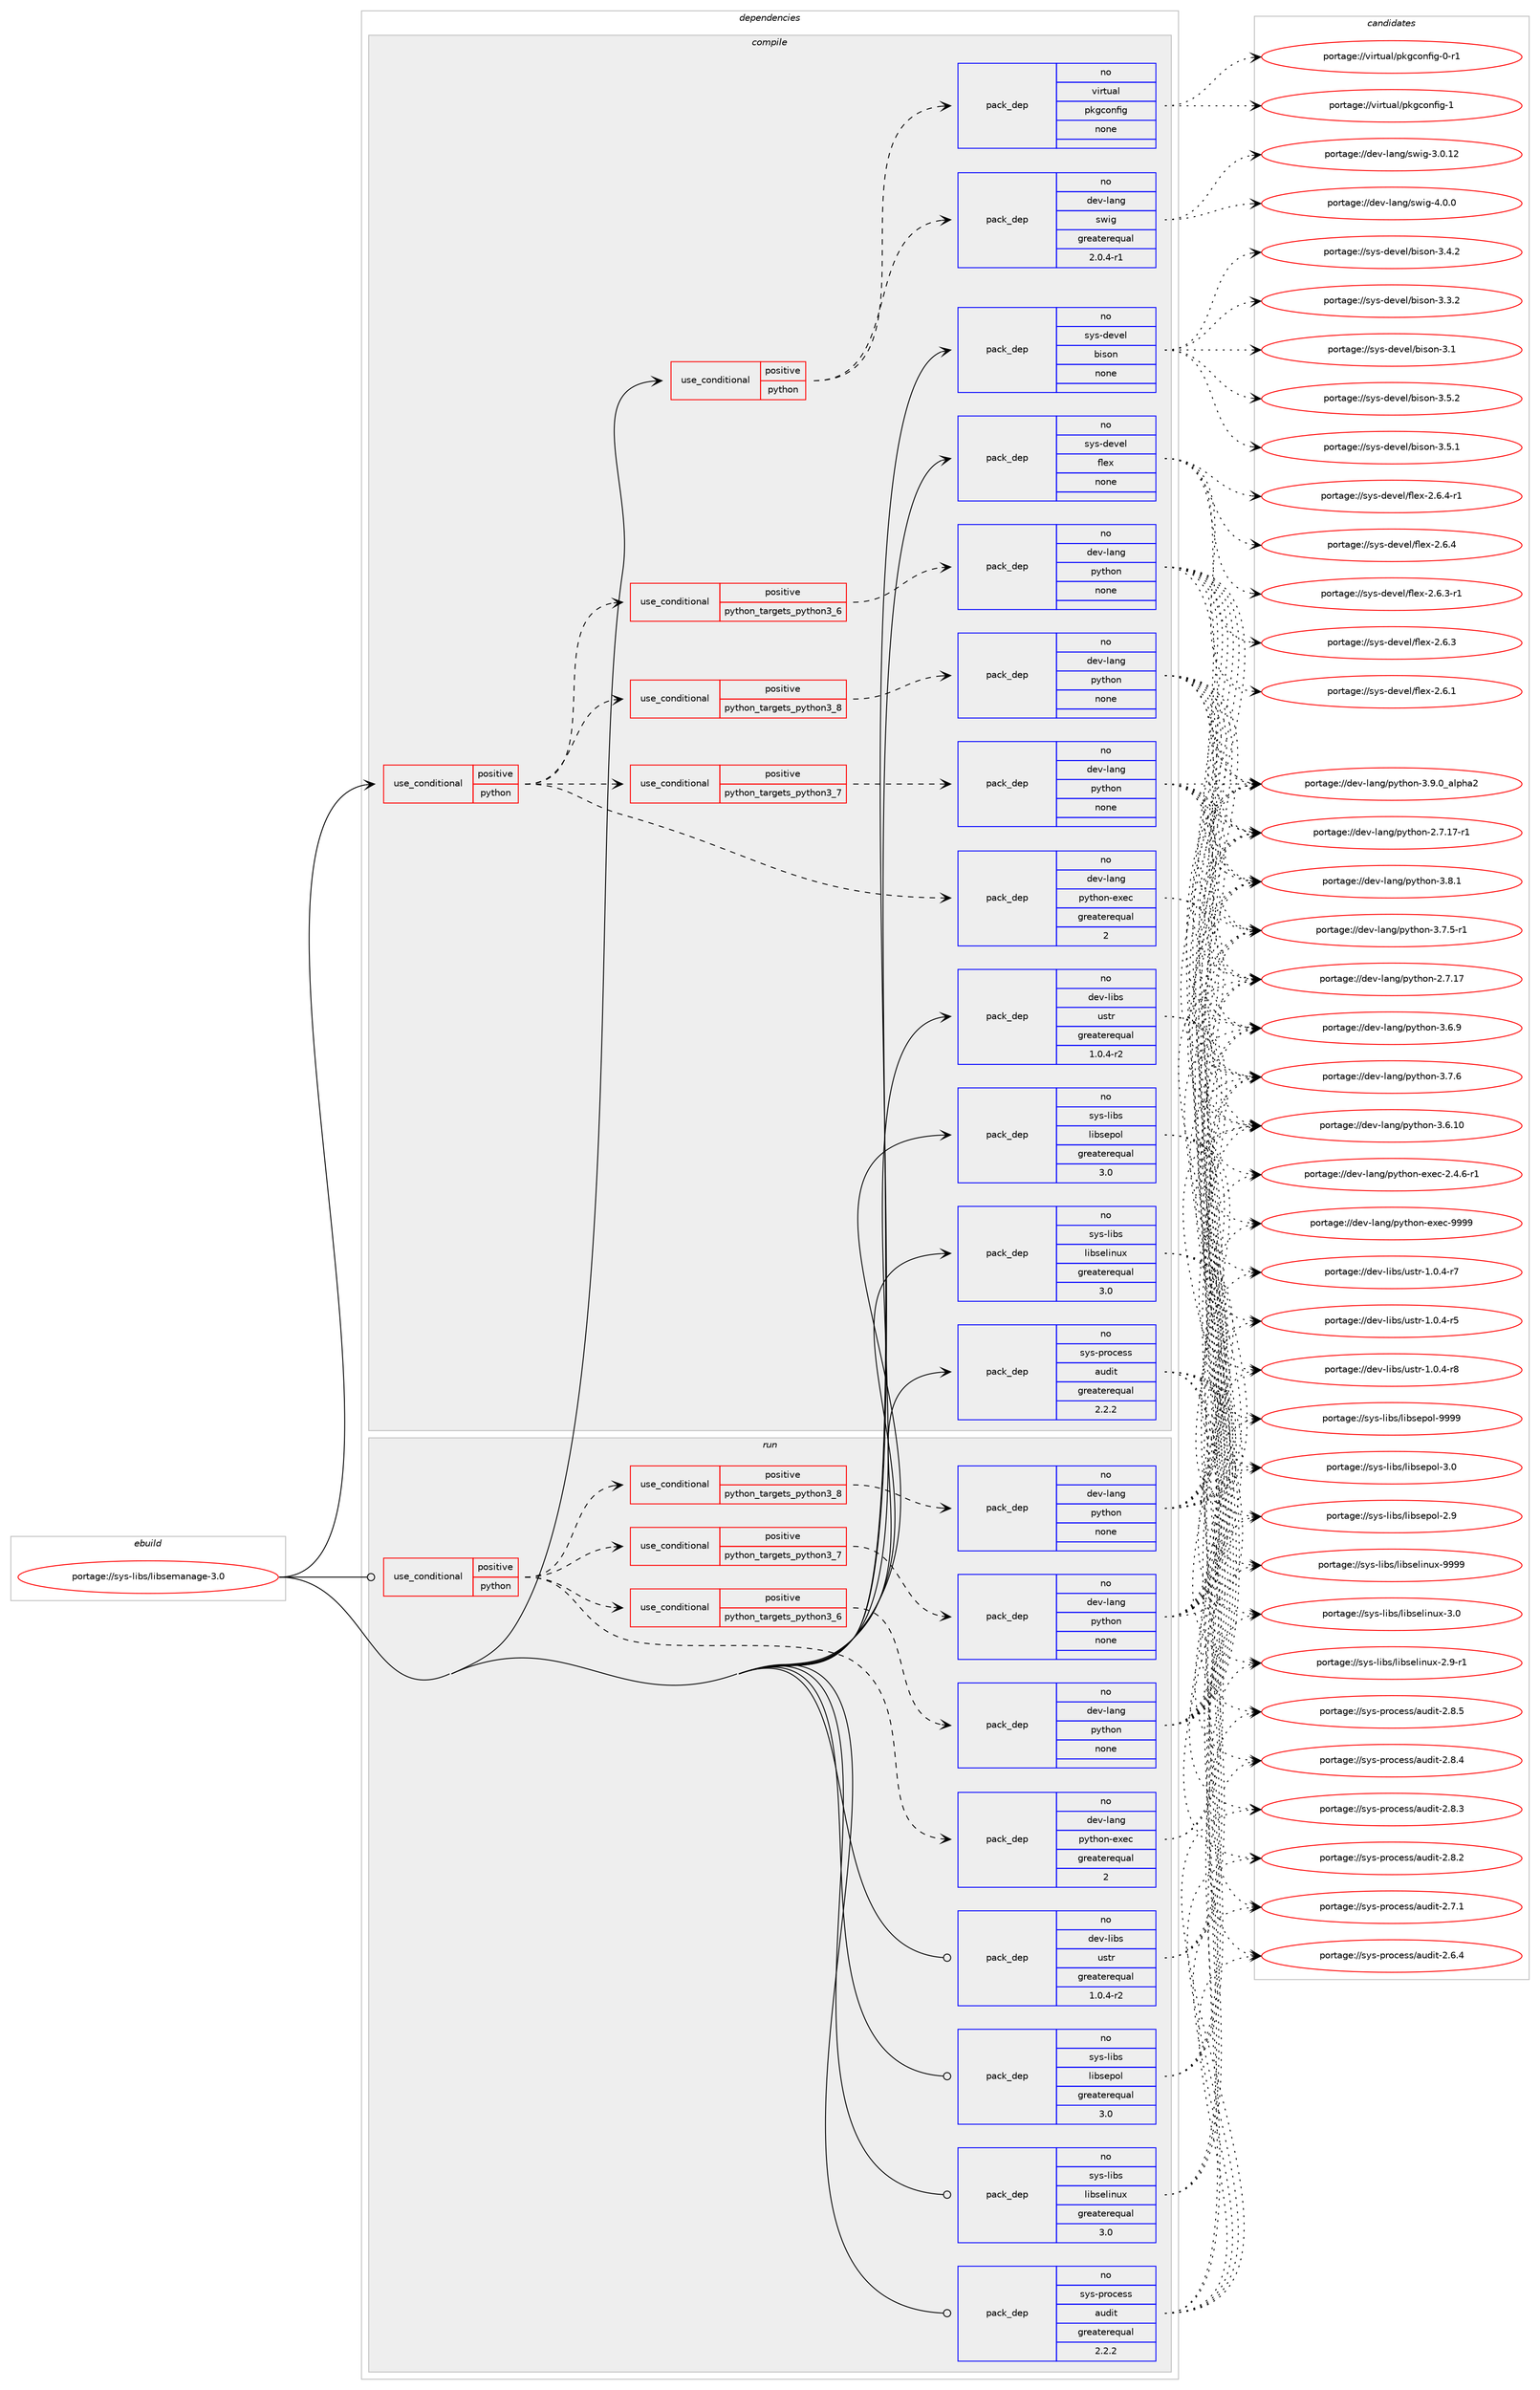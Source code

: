 digraph prolog {

# *************
# Graph options
# *************

newrank=true;
concentrate=true;
compound=true;
graph [rankdir=LR,fontname=Helvetica,fontsize=10,ranksep=1.5];#, ranksep=2.5, nodesep=0.2];
edge  [arrowhead=vee];
node  [fontname=Helvetica,fontsize=10];

# **********
# The ebuild
# **********

subgraph cluster_leftcol {
color=gray;
rank=same;
label=<<i>ebuild</i>>;
id [label="portage://sys-libs/libsemanage-3.0", color=red, width=4, href="../sys-libs/libsemanage-3.0.svg"];
}

# ****************
# The dependencies
# ****************

subgraph cluster_midcol {
color=gray;
label=<<i>dependencies</i>>;
subgraph cluster_compile {
fillcolor="#eeeeee";
style=filled;
label=<<i>compile</i>>;
subgraph cond7450 {
dependency40022 [label=<<TABLE BORDER="0" CELLBORDER="1" CELLSPACING="0" CELLPADDING="4"><TR><TD ROWSPAN="3" CELLPADDING="10">use_conditional</TD></TR><TR><TD>positive</TD></TR><TR><TD>python</TD></TR></TABLE>>, shape=none, color=red];
subgraph cond7451 {
dependency40023 [label=<<TABLE BORDER="0" CELLBORDER="1" CELLSPACING="0" CELLPADDING="4"><TR><TD ROWSPAN="3" CELLPADDING="10">use_conditional</TD></TR><TR><TD>positive</TD></TR><TR><TD>python_targets_python3_6</TD></TR></TABLE>>, shape=none, color=red];
subgraph pack31652 {
dependency40024 [label=<<TABLE BORDER="0" CELLBORDER="1" CELLSPACING="0" CELLPADDING="4" WIDTH="220"><TR><TD ROWSPAN="6" CELLPADDING="30">pack_dep</TD></TR><TR><TD WIDTH="110">no</TD></TR><TR><TD>dev-lang</TD></TR><TR><TD>python</TD></TR><TR><TD>none</TD></TR><TR><TD></TD></TR></TABLE>>, shape=none, color=blue];
}
dependency40023:e -> dependency40024:w [weight=20,style="dashed",arrowhead="vee"];
}
dependency40022:e -> dependency40023:w [weight=20,style="dashed",arrowhead="vee"];
subgraph cond7452 {
dependency40025 [label=<<TABLE BORDER="0" CELLBORDER="1" CELLSPACING="0" CELLPADDING="4"><TR><TD ROWSPAN="3" CELLPADDING="10">use_conditional</TD></TR><TR><TD>positive</TD></TR><TR><TD>python_targets_python3_7</TD></TR></TABLE>>, shape=none, color=red];
subgraph pack31653 {
dependency40026 [label=<<TABLE BORDER="0" CELLBORDER="1" CELLSPACING="0" CELLPADDING="4" WIDTH="220"><TR><TD ROWSPAN="6" CELLPADDING="30">pack_dep</TD></TR><TR><TD WIDTH="110">no</TD></TR><TR><TD>dev-lang</TD></TR><TR><TD>python</TD></TR><TR><TD>none</TD></TR><TR><TD></TD></TR></TABLE>>, shape=none, color=blue];
}
dependency40025:e -> dependency40026:w [weight=20,style="dashed",arrowhead="vee"];
}
dependency40022:e -> dependency40025:w [weight=20,style="dashed",arrowhead="vee"];
subgraph cond7453 {
dependency40027 [label=<<TABLE BORDER="0" CELLBORDER="1" CELLSPACING="0" CELLPADDING="4"><TR><TD ROWSPAN="3" CELLPADDING="10">use_conditional</TD></TR><TR><TD>positive</TD></TR><TR><TD>python_targets_python3_8</TD></TR></TABLE>>, shape=none, color=red];
subgraph pack31654 {
dependency40028 [label=<<TABLE BORDER="0" CELLBORDER="1" CELLSPACING="0" CELLPADDING="4" WIDTH="220"><TR><TD ROWSPAN="6" CELLPADDING="30">pack_dep</TD></TR><TR><TD WIDTH="110">no</TD></TR><TR><TD>dev-lang</TD></TR><TR><TD>python</TD></TR><TR><TD>none</TD></TR><TR><TD></TD></TR></TABLE>>, shape=none, color=blue];
}
dependency40027:e -> dependency40028:w [weight=20,style="dashed",arrowhead="vee"];
}
dependency40022:e -> dependency40027:w [weight=20,style="dashed",arrowhead="vee"];
subgraph pack31655 {
dependency40029 [label=<<TABLE BORDER="0" CELLBORDER="1" CELLSPACING="0" CELLPADDING="4" WIDTH="220"><TR><TD ROWSPAN="6" CELLPADDING="30">pack_dep</TD></TR><TR><TD WIDTH="110">no</TD></TR><TR><TD>dev-lang</TD></TR><TR><TD>python-exec</TD></TR><TR><TD>greaterequal</TD></TR><TR><TD>2</TD></TR></TABLE>>, shape=none, color=blue];
}
dependency40022:e -> dependency40029:w [weight=20,style="dashed",arrowhead="vee"];
}
id:e -> dependency40022:w [weight=20,style="solid",arrowhead="vee"];
subgraph cond7454 {
dependency40030 [label=<<TABLE BORDER="0" CELLBORDER="1" CELLSPACING="0" CELLPADDING="4"><TR><TD ROWSPAN="3" CELLPADDING="10">use_conditional</TD></TR><TR><TD>positive</TD></TR><TR><TD>python</TD></TR></TABLE>>, shape=none, color=red];
subgraph pack31656 {
dependency40031 [label=<<TABLE BORDER="0" CELLBORDER="1" CELLSPACING="0" CELLPADDING="4" WIDTH="220"><TR><TD ROWSPAN="6" CELLPADDING="30">pack_dep</TD></TR><TR><TD WIDTH="110">no</TD></TR><TR><TD>dev-lang</TD></TR><TR><TD>swig</TD></TR><TR><TD>greaterequal</TD></TR><TR><TD>2.0.4-r1</TD></TR></TABLE>>, shape=none, color=blue];
}
dependency40030:e -> dependency40031:w [weight=20,style="dashed",arrowhead="vee"];
subgraph pack31657 {
dependency40032 [label=<<TABLE BORDER="0" CELLBORDER="1" CELLSPACING="0" CELLPADDING="4" WIDTH="220"><TR><TD ROWSPAN="6" CELLPADDING="30">pack_dep</TD></TR><TR><TD WIDTH="110">no</TD></TR><TR><TD>virtual</TD></TR><TR><TD>pkgconfig</TD></TR><TR><TD>none</TD></TR><TR><TD></TD></TR></TABLE>>, shape=none, color=blue];
}
dependency40030:e -> dependency40032:w [weight=20,style="dashed",arrowhead="vee"];
}
id:e -> dependency40030:w [weight=20,style="solid",arrowhead="vee"];
subgraph pack31658 {
dependency40033 [label=<<TABLE BORDER="0" CELLBORDER="1" CELLSPACING="0" CELLPADDING="4" WIDTH="220"><TR><TD ROWSPAN="6" CELLPADDING="30">pack_dep</TD></TR><TR><TD WIDTH="110">no</TD></TR><TR><TD>dev-libs</TD></TR><TR><TD>ustr</TD></TR><TR><TD>greaterequal</TD></TR><TR><TD>1.0.4-r2</TD></TR></TABLE>>, shape=none, color=blue];
}
id:e -> dependency40033:w [weight=20,style="solid",arrowhead="vee"];
subgraph pack31659 {
dependency40034 [label=<<TABLE BORDER="0" CELLBORDER="1" CELLSPACING="0" CELLPADDING="4" WIDTH="220"><TR><TD ROWSPAN="6" CELLPADDING="30">pack_dep</TD></TR><TR><TD WIDTH="110">no</TD></TR><TR><TD>sys-devel</TD></TR><TR><TD>bison</TD></TR><TR><TD>none</TD></TR><TR><TD></TD></TR></TABLE>>, shape=none, color=blue];
}
id:e -> dependency40034:w [weight=20,style="solid",arrowhead="vee"];
subgraph pack31660 {
dependency40035 [label=<<TABLE BORDER="0" CELLBORDER="1" CELLSPACING="0" CELLPADDING="4" WIDTH="220"><TR><TD ROWSPAN="6" CELLPADDING="30">pack_dep</TD></TR><TR><TD WIDTH="110">no</TD></TR><TR><TD>sys-devel</TD></TR><TR><TD>flex</TD></TR><TR><TD>none</TD></TR><TR><TD></TD></TR></TABLE>>, shape=none, color=blue];
}
id:e -> dependency40035:w [weight=20,style="solid",arrowhead="vee"];
subgraph pack31661 {
dependency40036 [label=<<TABLE BORDER="0" CELLBORDER="1" CELLSPACING="0" CELLPADDING="4" WIDTH="220"><TR><TD ROWSPAN="6" CELLPADDING="30">pack_dep</TD></TR><TR><TD WIDTH="110">no</TD></TR><TR><TD>sys-libs</TD></TR><TR><TD>libselinux</TD></TR><TR><TD>greaterequal</TD></TR><TR><TD>3.0</TD></TR></TABLE>>, shape=none, color=blue];
}
id:e -> dependency40036:w [weight=20,style="solid",arrowhead="vee"];
subgraph pack31662 {
dependency40037 [label=<<TABLE BORDER="0" CELLBORDER="1" CELLSPACING="0" CELLPADDING="4" WIDTH="220"><TR><TD ROWSPAN="6" CELLPADDING="30">pack_dep</TD></TR><TR><TD WIDTH="110">no</TD></TR><TR><TD>sys-libs</TD></TR><TR><TD>libsepol</TD></TR><TR><TD>greaterequal</TD></TR><TR><TD>3.0</TD></TR></TABLE>>, shape=none, color=blue];
}
id:e -> dependency40037:w [weight=20,style="solid",arrowhead="vee"];
subgraph pack31663 {
dependency40038 [label=<<TABLE BORDER="0" CELLBORDER="1" CELLSPACING="0" CELLPADDING="4" WIDTH="220"><TR><TD ROWSPAN="6" CELLPADDING="30">pack_dep</TD></TR><TR><TD WIDTH="110">no</TD></TR><TR><TD>sys-process</TD></TR><TR><TD>audit</TD></TR><TR><TD>greaterequal</TD></TR><TR><TD>2.2.2</TD></TR></TABLE>>, shape=none, color=blue];
}
id:e -> dependency40038:w [weight=20,style="solid",arrowhead="vee"];
}
subgraph cluster_compileandrun {
fillcolor="#eeeeee";
style=filled;
label=<<i>compile and run</i>>;
}
subgraph cluster_run {
fillcolor="#eeeeee";
style=filled;
label=<<i>run</i>>;
subgraph cond7455 {
dependency40039 [label=<<TABLE BORDER="0" CELLBORDER="1" CELLSPACING="0" CELLPADDING="4"><TR><TD ROWSPAN="3" CELLPADDING="10">use_conditional</TD></TR><TR><TD>positive</TD></TR><TR><TD>python</TD></TR></TABLE>>, shape=none, color=red];
subgraph cond7456 {
dependency40040 [label=<<TABLE BORDER="0" CELLBORDER="1" CELLSPACING="0" CELLPADDING="4"><TR><TD ROWSPAN="3" CELLPADDING="10">use_conditional</TD></TR><TR><TD>positive</TD></TR><TR><TD>python_targets_python3_6</TD></TR></TABLE>>, shape=none, color=red];
subgraph pack31664 {
dependency40041 [label=<<TABLE BORDER="0" CELLBORDER="1" CELLSPACING="0" CELLPADDING="4" WIDTH="220"><TR><TD ROWSPAN="6" CELLPADDING="30">pack_dep</TD></TR><TR><TD WIDTH="110">no</TD></TR><TR><TD>dev-lang</TD></TR><TR><TD>python</TD></TR><TR><TD>none</TD></TR><TR><TD></TD></TR></TABLE>>, shape=none, color=blue];
}
dependency40040:e -> dependency40041:w [weight=20,style="dashed",arrowhead="vee"];
}
dependency40039:e -> dependency40040:w [weight=20,style="dashed",arrowhead="vee"];
subgraph cond7457 {
dependency40042 [label=<<TABLE BORDER="0" CELLBORDER="1" CELLSPACING="0" CELLPADDING="4"><TR><TD ROWSPAN="3" CELLPADDING="10">use_conditional</TD></TR><TR><TD>positive</TD></TR><TR><TD>python_targets_python3_7</TD></TR></TABLE>>, shape=none, color=red];
subgraph pack31665 {
dependency40043 [label=<<TABLE BORDER="0" CELLBORDER="1" CELLSPACING="0" CELLPADDING="4" WIDTH="220"><TR><TD ROWSPAN="6" CELLPADDING="30">pack_dep</TD></TR><TR><TD WIDTH="110">no</TD></TR><TR><TD>dev-lang</TD></TR><TR><TD>python</TD></TR><TR><TD>none</TD></TR><TR><TD></TD></TR></TABLE>>, shape=none, color=blue];
}
dependency40042:e -> dependency40043:w [weight=20,style="dashed",arrowhead="vee"];
}
dependency40039:e -> dependency40042:w [weight=20,style="dashed",arrowhead="vee"];
subgraph cond7458 {
dependency40044 [label=<<TABLE BORDER="0" CELLBORDER="1" CELLSPACING="0" CELLPADDING="4"><TR><TD ROWSPAN="3" CELLPADDING="10">use_conditional</TD></TR><TR><TD>positive</TD></TR><TR><TD>python_targets_python3_8</TD></TR></TABLE>>, shape=none, color=red];
subgraph pack31666 {
dependency40045 [label=<<TABLE BORDER="0" CELLBORDER="1" CELLSPACING="0" CELLPADDING="4" WIDTH="220"><TR><TD ROWSPAN="6" CELLPADDING="30">pack_dep</TD></TR><TR><TD WIDTH="110">no</TD></TR><TR><TD>dev-lang</TD></TR><TR><TD>python</TD></TR><TR><TD>none</TD></TR><TR><TD></TD></TR></TABLE>>, shape=none, color=blue];
}
dependency40044:e -> dependency40045:w [weight=20,style="dashed",arrowhead="vee"];
}
dependency40039:e -> dependency40044:w [weight=20,style="dashed",arrowhead="vee"];
subgraph pack31667 {
dependency40046 [label=<<TABLE BORDER="0" CELLBORDER="1" CELLSPACING="0" CELLPADDING="4" WIDTH="220"><TR><TD ROWSPAN="6" CELLPADDING="30">pack_dep</TD></TR><TR><TD WIDTH="110">no</TD></TR><TR><TD>dev-lang</TD></TR><TR><TD>python-exec</TD></TR><TR><TD>greaterequal</TD></TR><TR><TD>2</TD></TR></TABLE>>, shape=none, color=blue];
}
dependency40039:e -> dependency40046:w [weight=20,style="dashed",arrowhead="vee"];
}
id:e -> dependency40039:w [weight=20,style="solid",arrowhead="odot"];
subgraph pack31668 {
dependency40047 [label=<<TABLE BORDER="0" CELLBORDER="1" CELLSPACING="0" CELLPADDING="4" WIDTH="220"><TR><TD ROWSPAN="6" CELLPADDING="30">pack_dep</TD></TR><TR><TD WIDTH="110">no</TD></TR><TR><TD>dev-libs</TD></TR><TR><TD>ustr</TD></TR><TR><TD>greaterequal</TD></TR><TR><TD>1.0.4-r2</TD></TR></TABLE>>, shape=none, color=blue];
}
id:e -> dependency40047:w [weight=20,style="solid",arrowhead="odot"];
subgraph pack31669 {
dependency40048 [label=<<TABLE BORDER="0" CELLBORDER="1" CELLSPACING="0" CELLPADDING="4" WIDTH="220"><TR><TD ROWSPAN="6" CELLPADDING="30">pack_dep</TD></TR><TR><TD WIDTH="110">no</TD></TR><TR><TD>sys-libs</TD></TR><TR><TD>libselinux</TD></TR><TR><TD>greaterequal</TD></TR><TR><TD>3.0</TD></TR></TABLE>>, shape=none, color=blue];
}
id:e -> dependency40048:w [weight=20,style="solid",arrowhead="odot"];
subgraph pack31670 {
dependency40049 [label=<<TABLE BORDER="0" CELLBORDER="1" CELLSPACING="0" CELLPADDING="4" WIDTH="220"><TR><TD ROWSPAN="6" CELLPADDING="30">pack_dep</TD></TR><TR><TD WIDTH="110">no</TD></TR><TR><TD>sys-libs</TD></TR><TR><TD>libsepol</TD></TR><TR><TD>greaterequal</TD></TR><TR><TD>3.0</TD></TR></TABLE>>, shape=none, color=blue];
}
id:e -> dependency40049:w [weight=20,style="solid",arrowhead="odot"];
subgraph pack31671 {
dependency40050 [label=<<TABLE BORDER="0" CELLBORDER="1" CELLSPACING="0" CELLPADDING="4" WIDTH="220"><TR><TD ROWSPAN="6" CELLPADDING="30">pack_dep</TD></TR><TR><TD WIDTH="110">no</TD></TR><TR><TD>sys-process</TD></TR><TR><TD>audit</TD></TR><TR><TD>greaterequal</TD></TR><TR><TD>2.2.2</TD></TR></TABLE>>, shape=none, color=blue];
}
id:e -> dependency40050:w [weight=20,style="solid",arrowhead="odot"];
}
}

# **************
# The candidates
# **************

subgraph cluster_choices {
rank=same;
color=gray;
label=<<i>candidates</i>>;

subgraph choice31652 {
color=black;
nodesep=1;
choice10010111845108971101034711212111610411111045514657464895971081121049750 [label="portage://dev-lang/python-3.9.0_alpha2", color=red, width=4,href="../dev-lang/python-3.9.0_alpha2.svg"];
choice100101118451089711010347112121116104111110455146564649 [label="portage://dev-lang/python-3.8.1", color=red, width=4,href="../dev-lang/python-3.8.1.svg"];
choice100101118451089711010347112121116104111110455146554654 [label="portage://dev-lang/python-3.7.6", color=red, width=4,href="../dev-lang/python-3.7.6.svg"];
choice1001011184510897110103471121211161041111104551465546534511449 [label="portage://dev-lang/python-3.7.5-r1", color=red, width=4,href="../dev-lang/python-3.7.5-r1.svg"];
choice100101118451089711010347112121116104111110455146544657 [label="portage://dev-lang/python-3.6.9", color=red, width=4,href="../dev-lang/python-3.6.9.svg"];
choice10010111845108971101034711212111610411111045514654464948 [label="portage://dev-lang/python-3.6.10", color=red, width=4,href="../dev-lang/python-3.6.10.svg"];
choice100101118451089711010347112121116104111110455046554649554511449 [label="portage://dev-lang/python-2.7.17-r1", color=red, width=4,href="../dev-lang/python-2.7.17-r1.svg"];
choice10010111845108971101034711212111610411111045504655464955 [label="portage://dev-lang/python-2.7.17", color=red, width=4,href="../dev-lang/python-2.7.17.svg"];
dependency40024:e -> choice10010111845108971101034711212111610411111045514657464895971081121049750:w [style=dotted,weight="100"];
dependency40024:e -> choice100101118451089711010347112121116104111110455146564649:w [style=dotted,weight="100"];
dependency40024:e -> choice100101118451089711010347112121116104111110455146554654:w [style=dotted,weight="100"];
dependency40024:e -> choice1001011184510897110103471121211161041111104551465546534511449:w [style=dotted,weight="100"];
dependency40024:e -> choice100101118451089711010347112121116104111110455146544657:w [style=dotted,weight="100"];
dependency40024:e -> choice10010111845108971101034711212111610411111045514654464948:w [style=dotted,weight="100"];
dependency40024:e -> choice100101118451089711010347112121116104111110455046554649554511449:w [style=dotted,weight="100"];
dependency40024:e -> choice10010111845108971101034711212111610411111045504655464955:w [style=dotted,weight="100"];
}
subgraph choice31653 {
color=black;
nodesep=1;
choice10010111845108971101034711212111610411111045514657464895971081121049750 [label="portage://dev-lang/python-3.9.0_alpha2", color=red, width=4,href="../dev-lang/python-3.9.0_alpha2.svg"];
choice100101118451089711010347112121116104111110455146564649 [label="portage://dev-lang/python-3.8.1", color=red, width=4,href="../dev-lang/python-3.8.1.svg"];
choice100101118451089711010347112121116104111110455146554654 [label="portage://dev-lang/python-3.7.6", color=red, width=4,href="../dev-lang/python-3.7.6.svg"];
choice1001011184510897110103471121211161041111104551465546534511449 [label="portage://dev-lang/python-3.7.5-r1", color=red, width=4,href="../dev-lang/python-3.7.5-r1.svg"];
choice100101118451089711010347112121116104111110455146544657 [label="portage://dev-lang/python-3.6.9", color=red, width=4,href="../dev-lang/python-3.6.9.svg"];
choice10010111845108971101034711212111610411111045514654464948 [label="portage://dev-lang/python-3.6.10", color=red, width=4,href="../dev-lang/python-3.6.10.svg"];
choice100101118451089711010347112121116104111110455046554649554511449 [label="portage://dev-lang/python-2.7.17-r1", color=red, width=4,href="../dev-lang/python-2.7.17-r1.svg"];
choice10010111845108971101034711212111610411111045504655464955 [label="portage://dev-lang/python-2.7.17", color=red, width=4,href="../dev-lang/python-2.7.17.svg"];
dependency40026:e -> choice10010111845108971101034711212111610411111045514657464895971081121049750:w [style=dotted,weight="100"];
dependency40026:e -> choice100101118451089711010347112121116104111110455146564649:w [style=dotted,weight="100"];
dependency40026:e -> choice100101118451089711010347112121116104111110455146554654:w [style=dotted,weight="100"];
dependency40026:e -> choice1001011184510897110103471121211161041111104551465546534511449:w [style=dotted,weight="100"];
dependency40026:e -> choice100101118451089711010347112121116104111110455146544657:w [style=dotted,weight="100"];
dependency40026:e -> choice10010111845108971101034711212111610411111045514654464948:w [style=dotted,weight="100"];
dependency40026:e -> choice100101118451089711010347112121116104111110455046554649554511449:w [style=dotted,weight="100"];
dependency40026:e -> choice10010111845108971101034711212111610411111045504655464955:w [style=dotted,weight="100"];
}
subgraph choice31654 {
color=black;
nodesep=1;
choice10010111845108971101034711212111610411111045514657464895971081121049750 [label="portage://dev-lang/python-3.9.0_alpha2", color=red, width=4,href="../dev-lang/python-3.9.0_alpha2.svg"];
choice100101118451089711010347112121116104111110455146564649 [label="portage://dev-lang/python-3.8.1", color=red, width=4,href="../dev-lang/python-3.8.1.svg"];
choice100101118451089711010347112121116104111110455146554654 [label="portage://dev-lang/python-3.7.6", color=red, width=4,href="../dev-lang/python-3.7.6.svg"];
choice1001011184510897110103471121211161041111104551465546534511449 [label="portage://dev-lang/python-3.7.5-r1", color=red, width=4,href="../dev-lang/python-3.7.5-r1.svg"];
choice100101118451089711010347112121116104111110455146544657 [label="portage://dev-lang/python-3.6.9", color=red, width=4,href="../dev-lang/python-3.6.9.svg"];
choice10010111845108971101034711212111610411111045514654464948 [label="portage://dev-lang/python-3.6.10", color=red, width=4,href="../dev-lang/python-3.6.10.svg"];
choice100101118451089711010347112121116104111110455046554649554511449 [label="portage://dev-lang/python-2.7.17-r1", color=red, width=4,href="../dev-lang/python-2.7.17-r1.svg"];
choice10010111845108971101034711212111610411111045504655464955 [label="portage://dev-lang/python-2.7.17", color=red, width=4,href="../dev-lang/python-2.7.17.svg"];
dependency40028:e -> choice10010111845108971101034711212111610411111045514657464895971081121049750:w [style=dotted,weight="100"];
dependency40028:e -> choice100101118451089711010347112121116104111110455146564649:w [style=dotted,weight="100"];
dependency40028:e -> choice100101118451089711010347112121116104111110455146554654:w [style=dotted,weight="100"];
dependency40028:e -> choice1001011184510897110103471121211161041111104551465546534511449:w [style=dotted,weight="100"];
dependency40028:e -> choice100101118451089711010347112121116104111110455146544657:w [style=dotted,weight="100"];
dependency40028:e -> choice10010111845108971101034711212111610411111045514654464948:w [style=dotted,weight="100"];
dependency40028:e -> choice100101118451089711010347112121116104111110455046554649554511449:w [style=dotted,weight="100"];
dependency40028:e -> choice10010111845108971101034711212111610411111045504655464955:w [style=dotted,weight="100"];
}
subgraph choice31655 {
color=black;
nodesep=1;
choice10010111845108971101034711212111610411111045101120101994557575757 [label="portage://dev-lang/python-exec-9999", color=red, width=4,href="../dev-lang/python-exec-9999.svg"];
choice10010111845108971101034711212111610411111045101120101994550465246544511449 [label="portage://dev-lang/python-exec-2.4.6-r1", color=red, width=4,href="../dev-lang/python-exec-2.4.6-r1.svg"];
dependency40029:e -> choice10010111845108971101034711212111610411111045101120101994557575757:w [style=dotted,weight="100"];
dependency40029:e -> choice10010111845108971101034711212111610411111045101120101994550465246544511449:w [style=dotted,weight="100"];
}
subgraph choice31656 {
color=black;
nodesep=1;
choice100101118451089711010347115119105103455246484648 [label="portage://dev-lang/swig-4.0.0", color=red, width=4,href="../dev-lang/swig-4.0.0.svg"];
choice10010111845108971101034711511910510345514648464950 [label="portage://dev-lang/swig-3.0.12", color=red, width=4,href="../dev-lang/swig-3.0.12.svg"];
dependency40031:e -> choice100101118451089711010347115119105103455246484648:w [style=dotted,weight="100"];
dependency40031:e -> choice10010111845108971101034711511910510345514648464950:w [style=dotted,weight="100"];
}
subgraph choice31657 {
color=black;
nodesep=1;
choice1181051141161179710847112107103991111101021051034549 [label="portage://virtual/pkgconfig-1", color=red, width=4,href="../virtual/pkgconfig-1.svg"];
choice11810511411611797108471121071039911111010210510345484511449 [label="portage://virtual/pkgconfig-0-r1", color=red, width=4,href="../virtual/pkgconfig-0-r1.svg"];
dependency40032:e -> choice1181051141161179710847112107103991111101021051034549:w [style=dotted,weight="100"];
dependency40032:e -> choice11810511411611797108471121071039911111010210510345484511449:w [style=dotted,weight="100"];
}
subgraph choice31658 {
color=black;
nodesep=1;
choice1001011184510810598115471171151161144549464846524511456 [label="portage://dev-libs/ustr-1.0.4-r8", color=red, width=4,href="../dev-libs/ustr-1.0.4-r8.svg"];
choice1001011184510810598115471171151161144549464846524511455 [label="portage://dev-libs/ustr-1.0.4-r7", color=red, width=4,href="../dev-libs/ustr-1.0.4-r7.svg"];
choice1001011184510810598115471171151161144549464846524511453 [label="portage://dev-libs/ustr-1.0.4-r5", color=red, width=4,href="../dev-libs/ustr-1.0.4-r5.svg"];
dependency40033:e -> choice1001011184510810598115471171151161144549464846524511456:w [style=dotted,weight="100"];
dependency40033:e -> choice1001011184510810598115471171151161144549464846524511455:w [style=dotted,weight="100"];
dependency40033:e -> choice1001011184510810598115471171151161144549464846524511453:w [style=dotted,weight="100"];
}
subgraph choice31659 {
color=black;
nodesep=1;
choice115121115451001011181011084798105115111110455146534650 [label="portage://sys-devel/bison-3.5.2", color=red, width=4,href="../sys-devel/bison-3.5.2.svg"];
choice115121115451001011181011084798105115111110455146534649 [label="portage://sys-devel/bison-3.5.1", color=red, width=4,href="../sys-devel/bison-3.5.1.svg"];
choice115121115451001011181011084798105115111110455146524650 [label="portage://sys-devel/bison-3.4.2", color=red, width=4,href="../sys-devel/bison-3.4.2.svg"];
choice115121115451001011181011084798105115111110455146514650 [label="portage://sys-devel/bison-3.3.2", color=red, width=4,href="../sys-devel/bison-3.3.2.svg"];
choice11512111545100101118101108479810511511111045514649 [label="portage://sys-devel/bison-3.1", color=red, width=4,href="../sys-devel/bison-3.1.svg"];
dependency40034:e -> choice115121115451001011181011084798105115111110455146534650:w [style=dotted,weight="100"];
dependency40034:e -> choice115121115451001011181011084798105115111110455146534649:w [style=dotted,weight="100"];
dependency40034:e -> choice115121115451001011181011084798105115111110455146524650:w [style=dotted,weight="100"];
dependency40034:e -> choice115121115451001011181011084798105115111110455146514650:w [style=dotted,weight="100"];
dependency40034:e -> choice11512111545100101118101108479810511511111045514649:w [style=dotted,weight="100"];
}
subgraph choice31660 {
color=black;
nodesep=1;
choice11512111545100101118101108471021081011204550465446524511449 [label="portage://sys-devel/flex-2.6.4-r1", color=red, width=4,href="../sys-devel/flex-2.6.4-r1.svg"];
choice1151211154510010111810110847102108101120455046544652 [label="portage://sys-devel/flex-2.6.4", color=red, width=4,href="../sys-devel/flex-2.6.4.svg"];
choice11512111545100101118101108471021081011204550465446514511449 [label="portage://sys-devel/flex-2.6.3-r1", color=red, width=4,href="../sys-devel/flex-2.6.3-r1.svg"];
choice1151211154510010111810110847102108101120455046544651 [label="portage://sys-devel/flex-2.6.3", color=red, width=4,href="../sys-devel/flex-2.6.3.svg"];
choice1151211154510010111810110847102108101120455046544649 [label="portage://sys-devel/flex-2.6.1", color=red, width=4,href="../sys-devel/flex-2.6.1.svg"];
dependency40035:e -> choice11512111545100101118101108471021081011204550465446524511449:w [style=dotted,weight="100"];
dependency40035:e -> choice1151211154510010111810110847102108101120455046544652:w [style=dotted,weight="100"];
dependency40035:e -> choice11512111545100101118101108471021081011204550465446514511449:w [style=dotted,weight="100"];
dependency40035:e -> choice1151211154510010111810110847102108101120455046544651:w [style=dotted,weight="100"];
dependency40035:e -> choice1151211154510010111810110847102108101120455046544649:w [style=dotted,weight="100"];
}
subgraph choice31661 {
color=black;
nodesep=1;
choice115121115451081059811547108105981151011081051101171204557575757 [label="portage://sys-libs/libselinux-9999", color=red, width=4,href="../sys-libs/libselinux-9999.svg"];
choice1151211154510810598115471081059811510110810511011712045514648 [label="portage://sys-libs/libselinux-3.0", color=red, width=4,href="../sys-libs/libselinux-3.0.svg"];
choice11512111545108105981154710810598115101108105110117120455046574511449 [label="portage://sys-libs/libselinux-2.9-r1", color=red, width=4,href="../sys-libs/libselinux-2.9-r1.svg"];
dependency40036:e -> choice115121115451081059811547108105981151011081051101171204557575757:w [style=dotted,weight="100"];
dependency40036:e -> choice1151211154510810598115471081059811510110810511011712045514648:w [style=dotted,weight="100"];
dependency40036:e -> choice11512111545108105981154710810598115101108105110117120455046574511449:w [style=dotted,weight="100"];
}
subgraph choice31662 {
color=black;
nodesep=1;
choice115121115451081059811547108105981151011121111084557575757 [label="portage://sys-libs/libsepol-9999", color=red, width=4,href="../sys-libs/libsepol-9999.svg"];
choice1151211154510810598115471081059811510111211110845514648 [label="portage://sys-libs/libsepol-3.0", color=red, width=4,href="../sys-libs/libsepol-3.0.svg"];
choice1151211154510810598115471081059811510111211110845504657 [label="portage://sys-libs/libsepol-2.9", color=red, width=4,href="../sys-libs/libsepol-2.9.svg"];
dependency40037:e -> choice115121115451081059811547108105981151011121111084557575757:w [style=dotted,weight="100"];
dependency40037:e -> choice1151211154510810598115471081059811510111211110845514648:w [style=dotted,weight="100"];
dependency40037:e -> choice1151211154510810598115471081059811510111211110845504657:w [style=dotted,weight="100"];
}
subgraph choice31663 {
color=black;
nodesep=1;
choice11512111545112114111991011151154797117100105116455046564653 [label="portage://sys-process/audit-2.8.5", color=red, width=4,href="../sys-process/audit-2.8.5.svg"];
choice11512111545112114111991011151154797117100105116455046564652 [label="portage://sys-process/audit-2.8.4", color=red, width=4,href="../sys-process/audit-2.8.4.svg"];
choice11512111545112114111991011151154797117100105116455046564651 [label="portage://sys-process/audit-2.8.3", color=red, width=4,href="../sys-process/audit-2.8.3.svg"];
choice11512111545112114111991011151154797117100105116455046564650 [label="portage://sys-process/audit-2.8.2", color=red, width=4,href="../sys-process/audit-2.8.2.svg"];
choice11512111545112114111991011151154797117100105116455046554649 [label="portage://sys-process/audit-2.7.1", color=red, width=4,href="../sys-process/audit-2.7.1.svg"];
choice11512111545112114111991011151154797117100105116455046544652 [label="portage://sys-process/audit-2.6.4", color=red, width=4,href="../sys-process/audit-2.6.4.svg"];
dependency40038:e -> choice11512111545112114111991011151154797117100105116455046564653:w [style=dotted,weight="100"];
dependency40038:e -> choice11512111545112114111991011151154797117100105116455046564652:w [style=dotted,weight="100"];
dependency40038:e -> choice11512111545112114111991011151154797117100105116455046564651:w [style=dotted,weight="100"];
dependency40038:e -> choice11512111545112114111991011151154797117100105116455046564650:w [style=dotted,weight="100"];
dependency40038:e -> choice11512111545112114111991011151154797117100105116455046554649:w [style=dotted,weight="100"];
dependency40038:e -> choice11512111545112114111991011151154797117100105116455046544652:w [style=dotted,weight="100"];
}
subgraph choice31664 {
color=black;
nodesep=1;
choice10010111845108971101034711212111610411111045514657464895971081121049750 [label="portage://dev-lang/python-3.9.0_alpha2", color=red, width=4,href="../dev-lang/python-3.9.0_alpha2.svg"];
choice100101118451089711010347112121116104111110455146564649 [label="portage://dev-lang/python-3.8.1", color=red, width=4,href="../dev-lang/python-3.8.1.svg"];
choice100101118451089711010347112121116104111110455146554654 [label="portage://dev-lang/python-3.7.6", color=red, width=4,href="../dev-lang/python-3.7.6.svg"];
choice1001011184510897110103471121211161041111104551465546534511449 [label="portage://dev-lang/python-3.7.5-r1", color=red, width=4,href="../dev-lang/python-3.7.5-r1.svg"];
choice100101118451089711010347112121116104111110455146544657 [label="portage://dev-lang/python-3.6.9", color=red, width=4,href="../dev-lang/python-3.6.9.svg"];
choice10010111845108971101034711212111610411111045514654464948 [label="portage://dev-lang/python-3.6.10", color=red, width=4,href="../dev-lang/python-3.6.10.svg"];
choice100101118451089711010347112121116104111110455046554649554511449 [label="portage://dev-lang/python-2.7.17-r1", color=red, width=4,href="../dev-lang/python-2.7.17-r1.svg"];
choice10010111845108971101034711212111610411111045504655464955 [label="portage://dev-lang/python-2.7.17", color=red, width=4,href="../dev-lang/python-2.7.17.svg"];
dependency40041:e -> choice10010111845108971101034711212111610411111045514657464895971081121049750:w [style=dotted,weight="100"];
dependency40041:e -> choice100101118451089711010347112121116104111110455146564649:w [style=dotted,weight="100"];
dependency40041:e -> choice100101118451089711010347112121116104111110455146554654:w [style=dotted,weight="100"];
dependency40041:e -> choice1001011184510897110103471121211161041111104551465546534511449:w [style=dotted,weight="100"];
dependency40041:e -> choice100101118451089711010347112121116104111110455146544657:w [style=dotted,weight="100"];
dependency40041:e -> choice10010111845108971101034711212111610411111045514654464948:w [style=dotted,weight="100"];
dependency40041:e -> choice100101118451089711010347112121116104111110455046554649554511449:w [style=dotted,weight="100"];
dependency40041:e -> choice10010111845108971101034711212111610411111045504655464955:w [style=dotted,weight="100"];
}
subgraph choice31665 {
color=black;
nodesep=1;
choice10010111845108971101034711212111610411111045514657464895971081121049750 [label="portage://dev-lang/python-3.9.0_alpha2", color=red, width=4,href="../dev-lang/python-3.9.0_alpha2.svg"];
choice100101118451089711010347112121116104111110455146564649 [label="portage://dev-lang/python-3.8.1", color=red, width=4,href="../dev-lang/python-3.8.1.svg"];
choice100101118451089711010347112121116104111110455146554654 [label="portage://dev-lang/python-3.7.6", color=red, width=4,href="../dev-lang/python-3.7.6.svg"];
choice1001011184510897110103471121211161041111104551465546534511449 [label="portage://dev-lang/python-3.7.5-r1", color=red, width=4,href="../dev-lang/python-3.7.5-r1.svg"];
choice100101118451089711010347112121116104111110455146544657 [label="portage://dev-lang/python-3.6.9", color=red, width=4,href="../dev-lang/python-3.6.9.svg"];
choice10010111845108971101034711212111610411111045514654464948 [label="portage://dev-lang/python-3.6.10", color=red, width=4,href="../dev-lang/python-3.6.10.svg"];
choice100101118451089711010347112121116104111110455046554649554511449 [label="portage://dev-lang/python-2.7.17-r1", color=red, width=4,href="../dev-lang/python-2.7.17-r1.svg"];
choice10010111845108971101034711212111610411111045504655464955 [label="portage://dev-lang/python-2.7.17", color=red, width=4,href="../dev-lang/python-2.7.17.svg"];
dependency40043:e -> choice10010111845108971101034711212111610411111045514657464895971081121049750:w [style=dotted,weight="100"];
dependency40043:e -> choice100101118451089711010347112121116104111110455146564649:w [style=dotted,weight="100"];
dependency40043:e -> choice100101118451089711010347112121116104111110455146554654:w [style=dotted,weight="100"];
dependency40043:e -> choice1001011184510897110103471121211161041111104551465546534511449:w [style=dotted,weight="100"];
dependency40043:e -> choice100101118451089711010347112121116104111110455146544657:w [style=dotted,weight="100"];
dependency40043:e -> choice10010111845108971101034711212111610411111045514654464948:w [style=dotted,weight="100"];
dependency40043:e -> choice100101118451089711010347112121116104111110455046554649554511449:w [style=dotted,weight="100"];
dependency40043:e -> choice10010111845108971101034711212111610411111045504655464955:w [style=dotted,weight="100"];
}
subgraph choice31666 {
color=black;
nodesep=1;
choice10010111845108971101034711212111610411111045514657464895971081121049750 [label="portage://dev-lang/python-3.9.0_alpha2", color=red, width=4,href="../dev-lang/python-3.9.0_alpha2.svg"];
choice100101118451089711010347112121116104111110455146564649 [label="portage://dev-lang/python-3.8.1", color=red, width=4,href="../dev-lang/python-3.8.1.svg"];
choice100101118451089711010347112121116104111110455146554654 [label="portage://dev-lang/python-3.7.6", color=red, width=4,href="../dev-lang/python-3.7.6.svg"];
choice1001011184510897110103471121211161041111104551465546534511449 [label="portage://dev-lang/python-3.7.5-r1", color=red, width=4,href="../dev-lang/python-3.7.5-r1.svg"];
choice100101118451089711010347112121116104111110455146544657 [label="portage://dev-lang/python-3.6.9", color=red, width=4,href="../dev-lang/python-3.6.9.svg"];
choice10010111845108971101034711212111610411111045514654464948 [label="portage://dev-lang/python-3.6.10", color=red, width=4,href="../dev-lang/python-3.6.10.svg"];
choice100101118451089711010347112121116104111110455046554649554511449 [label="portage://dev-lang/python-2.7.17-r1", color=red, width=4,href="../dev-lang/python-2.7.17-r1.svg"];
choice10010111845108971101034711212111610411111045504655464955 [label="portage://dev-lang/python-2.7.17", color=red, width=4,href="../dev-lang/python-2.7.17.svg"];
dependency40045:e -> choice10010111845108971101034711212111610411111045514657464895971081121049750:w [style=dotted,weight="100"];
dependency40045:e -> choice100101118451089711010347112121116104111110455146564649:w [style=dotted,weight="100"];
dependency40045:e -> choice100101118451089711010347112121116104111110455146554654:w [style=dotted,weight="100"];
dependency40045:e -> choice1001011184510897110103471121211161041111104551465546534511449:w [style=dotted,weight="100"];
dependency40045:e -> choice100101118451089711010347112121116104111110455146544657:w [style=dotted,weight="100"];
dependency40045:e -> choice10010111845108971101034711212111610411111045514654464948:w [style=dotted,weight="100"];
dependency40045:e -> choice100101118451089711010347112121116104111110455046554649554511449:w [style=dotted,weight="100"];
dependency40045:e -> choice10010111845108971101034711212111610411111045504655464955:w [style=dotted,weight="100"];
}
subgraph choice31667 {
color=black;
nodesep=1;
choice10010111845108971101034711212111610411111045101120101994557575757 [label="portage://dev-lang/python-exec-9999", color=red, width=4,href="../dev-lang/python-exec-9999.svg"];
choice10010111845108971101034711212111610411111045101120101994550465246544511449 [label="portage://dev-lang/python-exec-2.4.6-r1", color=red, width=4,href="../dev-lang/python-exec-2.4.6-r1.svg"];
dependency40046:e -> choice10010111845108971101034711212111610411111045101120101994557575757:w [style=dotted,weight="100"];
dependency40046:e -> choice10010111845108971101034711212111610411111045101120101994550465246544511449:w [style=dotted,weight="100"];
}
subgraph choice31668 {
color=black;
nodesep=1;
choice1001011184510810598115471171151161144549464846524511456 [label="portage://dev-libs/ustr-1.0.4-r8", color=red, width=4,href="../dev-libs/ustr-1.0.4-r8.svg"];
choice1001011184510810598115471171151161144549464846524511455 [label="portage://dev-libs/ustr-1.0.4-r7", color=red, width=4,href="../dev-libs/ustr-1.0.4-r7.svg"];
choice1001011184510810598115471171151161144549464846524511453 [label="portage://dev-libs/ustr-1.0.4-r5", color=red, width=4,href="../dev-libs/ustr-1.0.4-r5.svg"];
dependency40047:e -> choice1001011184510810598115471171151161144549464846524511456:w [style=dotted,weight="100"];
dependency40047:e -> choice1001011184510810598115471171151161144549464846524511455:w [style=dotted,weight="100"];
dependency40047:e -> choice1001011184510810598115471171151161144549464846524511453:w [style=dotted,weight="100"];
}
subgraph choice31669 {
color=black;
nodesep=1;
choice115121115451081059811547108105981151011081051101171204557575757 [label="portage://sys-libs/libselinux-9999", color=red, width=4,href="../sys-libs/libselinux-9999.svg"];
choice1151211154510810598115471081059811510110810511011712045514648 [label="portage://sys-libs/libselinux-3.0", color=red, width=4,href="../sys-libs/libselinux-3.0.svg"];
choice11512111545108105981154710810598115101108105110117120455046574511449 [label="portage://sys-libs/libselinux-2.9-r1", color=red, width=4,href="../sys-libs/libselinux-2.9-r1.svg"];
dependency40048:e -> choice115121115451081059811547108105981151011081051101171204557575757:w [style=dotted,weight="100"];
dependency40048:e -> choice1151211154510810598115471081059811510110810511011712045514648:w [style=dotted,weight="100"];
dependency40048:e -> choice11512111545108105981154710810598115101108105110117120455046574511449:w [style=dotted,weight="100"];
}
subgraph choice31670 {
color=black;
nodesep=1;
choice115121115451081059811547108105981151011121111084557575757 [label="portage://sys-libs/libsepol-9999", color=red, width=4,href="../sys-libs/libsepol-9999.svg"];
choice1151211154510810598115471081059811510111211110845514648 [label="portage://sys-libs/libsepol-3.0", color=red, width=4,href="../sys-libs/libsepol-3.0.svg"];
choice1151211154510810598115471081059811510111211110845504657 [label="portage://sys-libs/libsepol-2.9", color=red, width=4,href="../sys-libs/libsepol-2.9.svg"];
dependency40049:e -> choice115121115451081059811547108105981151011121111084557575757:w [style=dotted,weight="100"];
dependency40049:e -> choice1151211154510810598115471081059811510111211110845514648:w [style=dotted,weight="100"];
dependency40049:e -> choice1151211154510810598115471081059811510111211110845504657:w [style=dotted,weight="100"];
}
subgraph choice31671 {
color=black;
nodesep=1;
choice11512111545112114111991011151154797117100105116455046564653 [label="portage://sys-process/audit-2.8.5", color=red, width=4,href="../sys-process/audit-2.8.5.svg"];
choice11512111545112114111991011151154797117100105116455046564652 [label="portage://sys-process/audit-2.8.4", color=red, width=4,href="../sys-process/audit-2.8.4.svg"];
choice11512111545112114111991011151154797117100105116455046564651 [label="portage://sys-process/audit-2.8.3", color=red, width=4,href="../sys-process/audit-2.8.3.svg"];
choice11512111545112114111991011151154797117100105116455046564650 [label="portage://sys-process/audit-2.8.2", color=red, width=4,href="../sys-process/audit-2.8.2.svg"];
choice11512111545112114111991011151154797117100105116455046554649 [label="portage://sys-process/audit-2.7.1", color=red, width=4,href="../sys-process/audit-2.7.1.svg"];
choice11512111545112114111991011151154797117100105116455046544652 [label="portage://sys-process/audit-2.6.4", color=red, width=4,href="../sys-process/audit-2.6.4.svg"];
dependency40050:e -> choice11512111545112114111991011151154797117100105116455046564653:w [style=dotted,weight="100"];
dependency40050:e -> choice11512111545112114111991011151154797117100105116455046564652:w [style=dotted,weight="100"];
dependency40050:e -> choice11512111545112114111991011151154797117100105116455046564651:w [style=dotted,weight="100"];
dependency40050:e -> choice11512111545112114111991011151154797117100105116455046564650:w [style=dotted,weight="100"];
dependency40050:e -> choice11512111545112114111991011151154797117100105116455046554649:w [style=dotted,weight="100"];
dependency40050:e -> choice11512111545112114111991011151154797117100105116455046544652:w [style=dotted,weight="100"];
}
}

}
